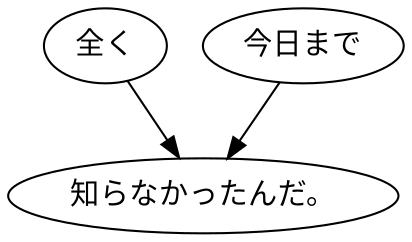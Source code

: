 digraph graph2261 {
	node0 [label="全く"];
	node1 [label="今日まで"];
	node2 [label="知らなかったんだ。"];
	node0 -> node2;
	node1 -> node2;
}
